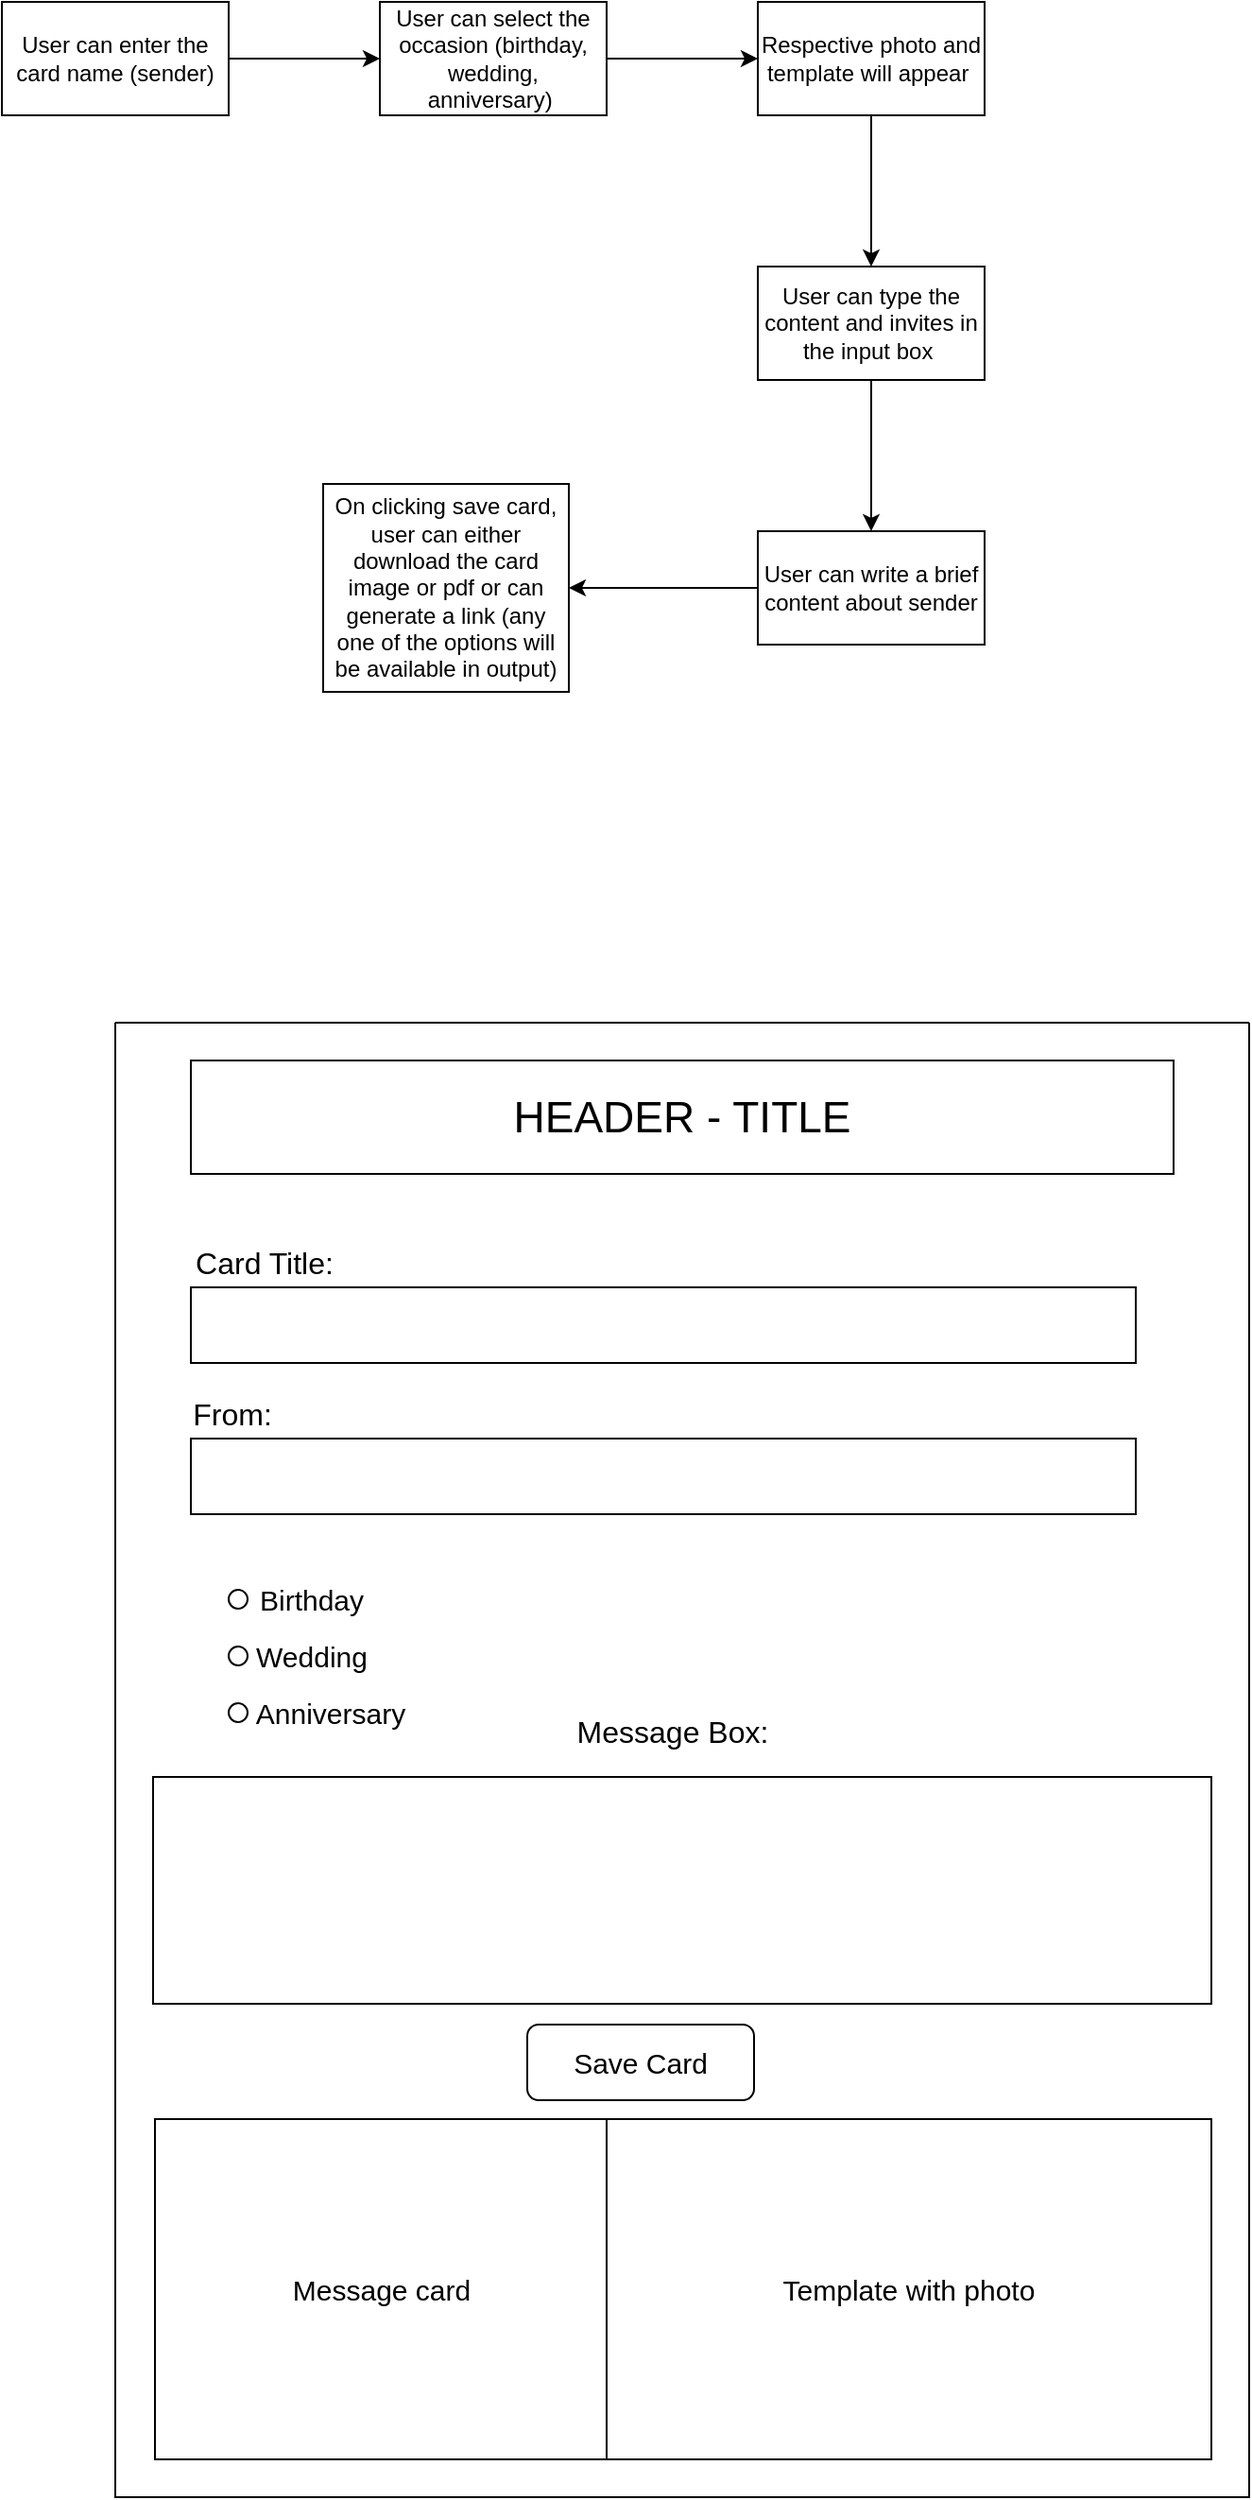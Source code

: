 <mxfile version="20.5.3" type="device"><diagram id="rpe1oz6jIx3KYEr5m7yW" name="Page-1"><mxGraphModel dx="782" dy="460" grid="1" gridSize="10" guides="1" tooltips="1" connect="1" arrows="1" fold="1" page="1" pageScale="1" pageWidth="850" pageHeight="1100" math="0" shadow="0"><root><mxCell id="0"/><mxCell id="1" parent="0"/><mxCell id="ZXPOcTx_5kADhVQpTwb5-3" value="" style="edgeStyle=orthogonalEdgeStyle;rounded=0;orthogonalLoop=1;jettySize=auto;html=1;" parent="1" source="ZXPOcTx_5kADhVQpTwb5-1" target="ZXPOcTx_5kADhVQpTwb5-2" edge="1"><mxGeometry relative="1" as="geometry"/></mxCell><mxCell id="ZXPOcTx_5kADhVQpTwb5-1" value="User can enter the card name (sender)" style="rounded=0;whiteSpace=wrap;html=1;" parent="1" vertex="1"><mxGeometry x="40" y="80" width="120" height="60" as="geometry"/></mxCell><mxCell id="ZXPOcTx_5kADhVQpTwb5-5" value="" style="edgeStyle=orthogonalEdgeStyle;rounded=0;orthogonalLoop=1;jettySize=auto;html=1;" parent="1" source="ZXPOcTx_5kADhVQpTwb5-2" target="ZXPOcTx_5kADhVQpTwb5-4" edge="1"><mxGeometry relative="1" as="geometry"/></mxCell><mxCell id="ZXPOcTx_5kADhVQpTwb5-2" value="User can select the occasion (birthday, wedding, anniversary)&amp;nbsp;" style="whiteSpace=wrap;html=1;rounded=0;" parent="1" vertex="1"><mxGeometry x="240" y="80" width="120" height="60" as="geometry"/></mxCell><mxCell id="ZXPOcTx_5kADhVQpTwb5-7" value="" style="edgeStyle=orthogonalEdgeStyle;rounded=0;orthogonalLoop=1;jettySize=auto;html=1;" parent="1" source="ZXPOcTx_5kADhVQpTwb5-4" target="ZXPOcTx_5kADhVQpTwb5-6" edge="1"><mxGeometry relative="1" as="geometry"/></mxCell><mxCell id="ZXPOcTx_5kADhVQpTwb5-4" value="Respective photo and template will appear&amp;nbsp;" style="whiteSpace=wrap;html=1;rounded=0;" parent="1" vertex="1"><mxGeometry x="440" y="80" width="120" height="60" as="geometry"/></mxCell><mxCell id="ZXPOcTx_5kADhVQpTwb5-9" value="" style="edgeStyle=orthogonalEdgeStyle;rounded=0;orthogonalLoop=1;jettySize=auto;html=1;" parent="1" source="ZXPOcTx_5kADhVQpTwb5-6" target="ZXPOcTx_5kADhVQpTwb5-8" edge="1"><mxGeometry relative="1" as="geometry"/></mxCell><mxCell id="ZXPOcTx_5kADhVQpTwb5-6" value="User can type the content and invites in the input box&amp;nbsp;" style="whiteSpace=wrap;html=1;rounded=0;" parent="1" vertex="1"><mxGeometry x="440" y="220" width="120" height="60" as="geometry"/></mxCell><mxCell id="ZXPOcTx_5kADhVQpTwb5-11" value="" style="edgeStyle=orthogonalEdgeStyle;rounded=0;orthogonalLoop=1;jettySize=auto;html=1;" parent="1" source="ZXPOcTx_5kADhVQpTwb5-8" target="ZXPOcTx_5kADhVQpTwb5-10" edge="1"><mxGeometry relative="1" as="geometry"/></mxCell><mxCell id="ZXPOcTx_5kADhVQpTwb5-8" value="User can write a brief content about sender" style="whiteSpace=wrap;html=1;rounded=0;" parent="1" vertex="1"><mxGeometry x="440" y="360" width="120" height="60" as="geometry"/></mxCell><mxCell id="ZXPOcTx_5kADhVQpTwb5-10" value="On clicking save card, user can either download the card image or pdf or can generate a link (any one of the options will be available in output)" style="whiteSpace=wrap;html=1;rounded=0;" parent="1" vertex="1"><mxGeometry x="210" y="335" width="130" height="110" as="geometry"/></mxCell><mxCell id="RiBTNxovtziC9WQj2wqi-2" value="" style="swimlane;startSize=0;" parent="1" vertex="1"><mxGeometry x="100" y="620" width="600" height="780" as="geometry"><mxRectangle x="80" y="600" width="50" height="40" as="alternateBounds"/></mxGeometry></mxCell><mxCell id="RiBTNxovtziC9WQj2wqi-3" value="&lt;font style=&quot;font-size: 23px;&quot;&gt;HEADER - TITLE&lt;/font&gt;" style="rounded=0;whiteSpace=wrap;html=1;" parent="RiBTNxovtziC9WQj2wqi-2" vertex="1"><mxGeometry x="40" y="20" width="520" height="60" as="geometry"/></mxCell><mxCell id="RiBTNxovtziC9WQj2wqi-4" value="" style="rounded=0;whiteSpace=wrap;html=1;fontSize=23;" parent="RiBTNxovtziC9WQj2wqi-2" vertex="1"><mxGeometry x="40" y="140" width="500" height="40" as="geometry"/></mxCell><mxCell id="RiBTNxovtziC9WQj2wqi-5" value="&lt;font style=&quot;font-size: 16px;&quot;&gt;Card Title:&lt;/font&gt;" style="text;html=1;strokeColor=none;fillColor=none;align=center;verticalAlign=middle;whiteSpace=wrap;rounded=0;fontSize=23;" parent="RiBTNxovtziC9WQj2wqi-2" vertex="1"><mxGeometry x="34" y="110" width="90" height="30" as="geometry"/></mxCell><mxCell id="RiBTNxovtziC9WQj2wqi-7" value="From:" style="text;html=1;strokeColor=none;fillColor=none;align=center;verticalAlign=middle;whiteSpace=wrap;rounded=0;fontSize=16;" parent="RiBTNxovtziC9WQj2wqi-2" vertex="1"><mxGeometry x="32" y="192" width="60" height="30" as="geometry"/></mxCell><mxCell id="RiBTNxovtziC9WQj2wqi-9" value="" style="rounded=0;whiteSpace=wrap;html=1;fontSize=16;" parent="RiBTNxovtziC9WQj2wqi-2" vertex="1"><mxGeometry x="20" y="399" width="560" height="120" as="geometry"/></mxCell><mxCell id="RiBTNxovtziC9WQj2wqi-10" value="Message Box:" style="text;html=1;strokeColor=none;fillColor=none;align=center;verticalAlign=middle;whiteSpace=wrap;rounded=0;fontSize=16;" parent="RiBTNxovtziC9WQj2wqi-2" vertex="1"><mxGeometry x="240" y="360" width="110" height="30" as="geometry"/></mxCell><mxCell id="RiBTNxovtziC9WQj2wqi-11" value="" style="ellipse;whiteSpace=wrap;html=1;aspect=fixed;fontSize=16;" parent="RiBTNxovtziC9WQj2wqi-2" vertex="1"><mxGeometry x="60" y="300" width="10" height="10" as="geometry"/></mxCell><mxCell id="RiBTNxovtziC9WQj2wqi-12" value="&lt;span style=&quot;font-size: 15px;&quot;&gt;Birthday&lt;/span&gt;" style="text;html=1;strokeColor=none;fillColor=none;align=center;verticalAlign=middle;whiteSpace=wrap;rounded=0;fontSize=16;" parent="RiBTNxovtziC9WQj2wqi-2" vertex="1"><mxGeometry x="74" y="290" width="60" height="30" as="geometry"/></mxCell><mxCell id="RiBTNxovtziC9WQj2wqi-14" value="" style="ellipse;whiteSpace=wrap;html=1;aspect=fixed;fontSize=16;" parent="RiBTNxovtziC9WQj2wqi-2" vertex="1"><mxGeometry x="60" y="360" width="10" height="10" as="geometry"/></mxCell><mxCell id="RiBTNxovtziC9WQj2wqi-13" value="" style="ellipse;whiteSpace=wrap;html=1;aspect=fixed;fontSize=16;" parent="RiBTNxovtziC9WQj2wqi-2" vertex="1"><mxGeometry x="60" y="330" width="10" height="10" as="geometry"/></mxCell><mxCell id="RiBTNxovtziC9WQj2wqi-19" value="Wedding" style="text;html=1;strokeColor=none;fillColor=none;align=center;verticalAlign=middle;whiteSpace=wrap;rounded=0;fontSize=15;" parent="RiBTNxovtziC9WQj2wqi-2" vertex="1"><mxGeometry x="74" y="320" width="60" height="30" as="geometry"/></mxCell><mxCell id="RiBTNxovtziC9WQj2wqi-20" value="Anniversary" style="text;html=1;strokeColor=none;fillColor=none;align=center;verticalAlign=middle;whiteSpace=wrap;rounded=0;fontSize=15;" parent="RiBTNxovtziC9WQj2wqi-2" vertex="1"><mxGeometry x="84" y="350" width="60" height="30" as="geometry"/></mxCell><mxCell id="RiBTNxovtziC9WQj2wqi-21" value="Save Card" style="rounded=1;whiteSpace=wrap;html=1;fontSize=15;" parent="RiBTNxovtziC9WQj2wqi-2" vertex="1"><mxGeometry x="218" y="530" width="120" height="40" as="geometry"/></mxCell><mxCell id="RiBTNxovtziC9WQj2wqi-22" value="Message card" style="rounded=0;whiteSpace=wrap;html=1;fontSize=15;" parent="RiBTNxovtziC9WQj2wqi-2" vertex="1"><mxGeometry x="21" y="580" width="240" height="180" as="geometry"/></mxCell><mxCell id="RiBTNxovtziC9WQj2wqi-26" value="Template with photo" style="rounded=0;whiteSpace=wrap;html=1;fontSize=15;" parent="RiBTNxovtziC9WQj2wqi-2" vertex="1"><mxGeometry x="260" y="580" width="320" height="180" as="geometry"/></mxCell><mxCell id="RiBTNxovtziC9WQj2wqi-6" value="" style="rounded=0;whiteSpace=wrap;html=1;fontSize=23;" parent="1" vertex="1"><mxGeometry x="140" y="840" width="500" height="40" as="geometry"/></mxCell></root></mxGraphModel></diagram></mxfile>